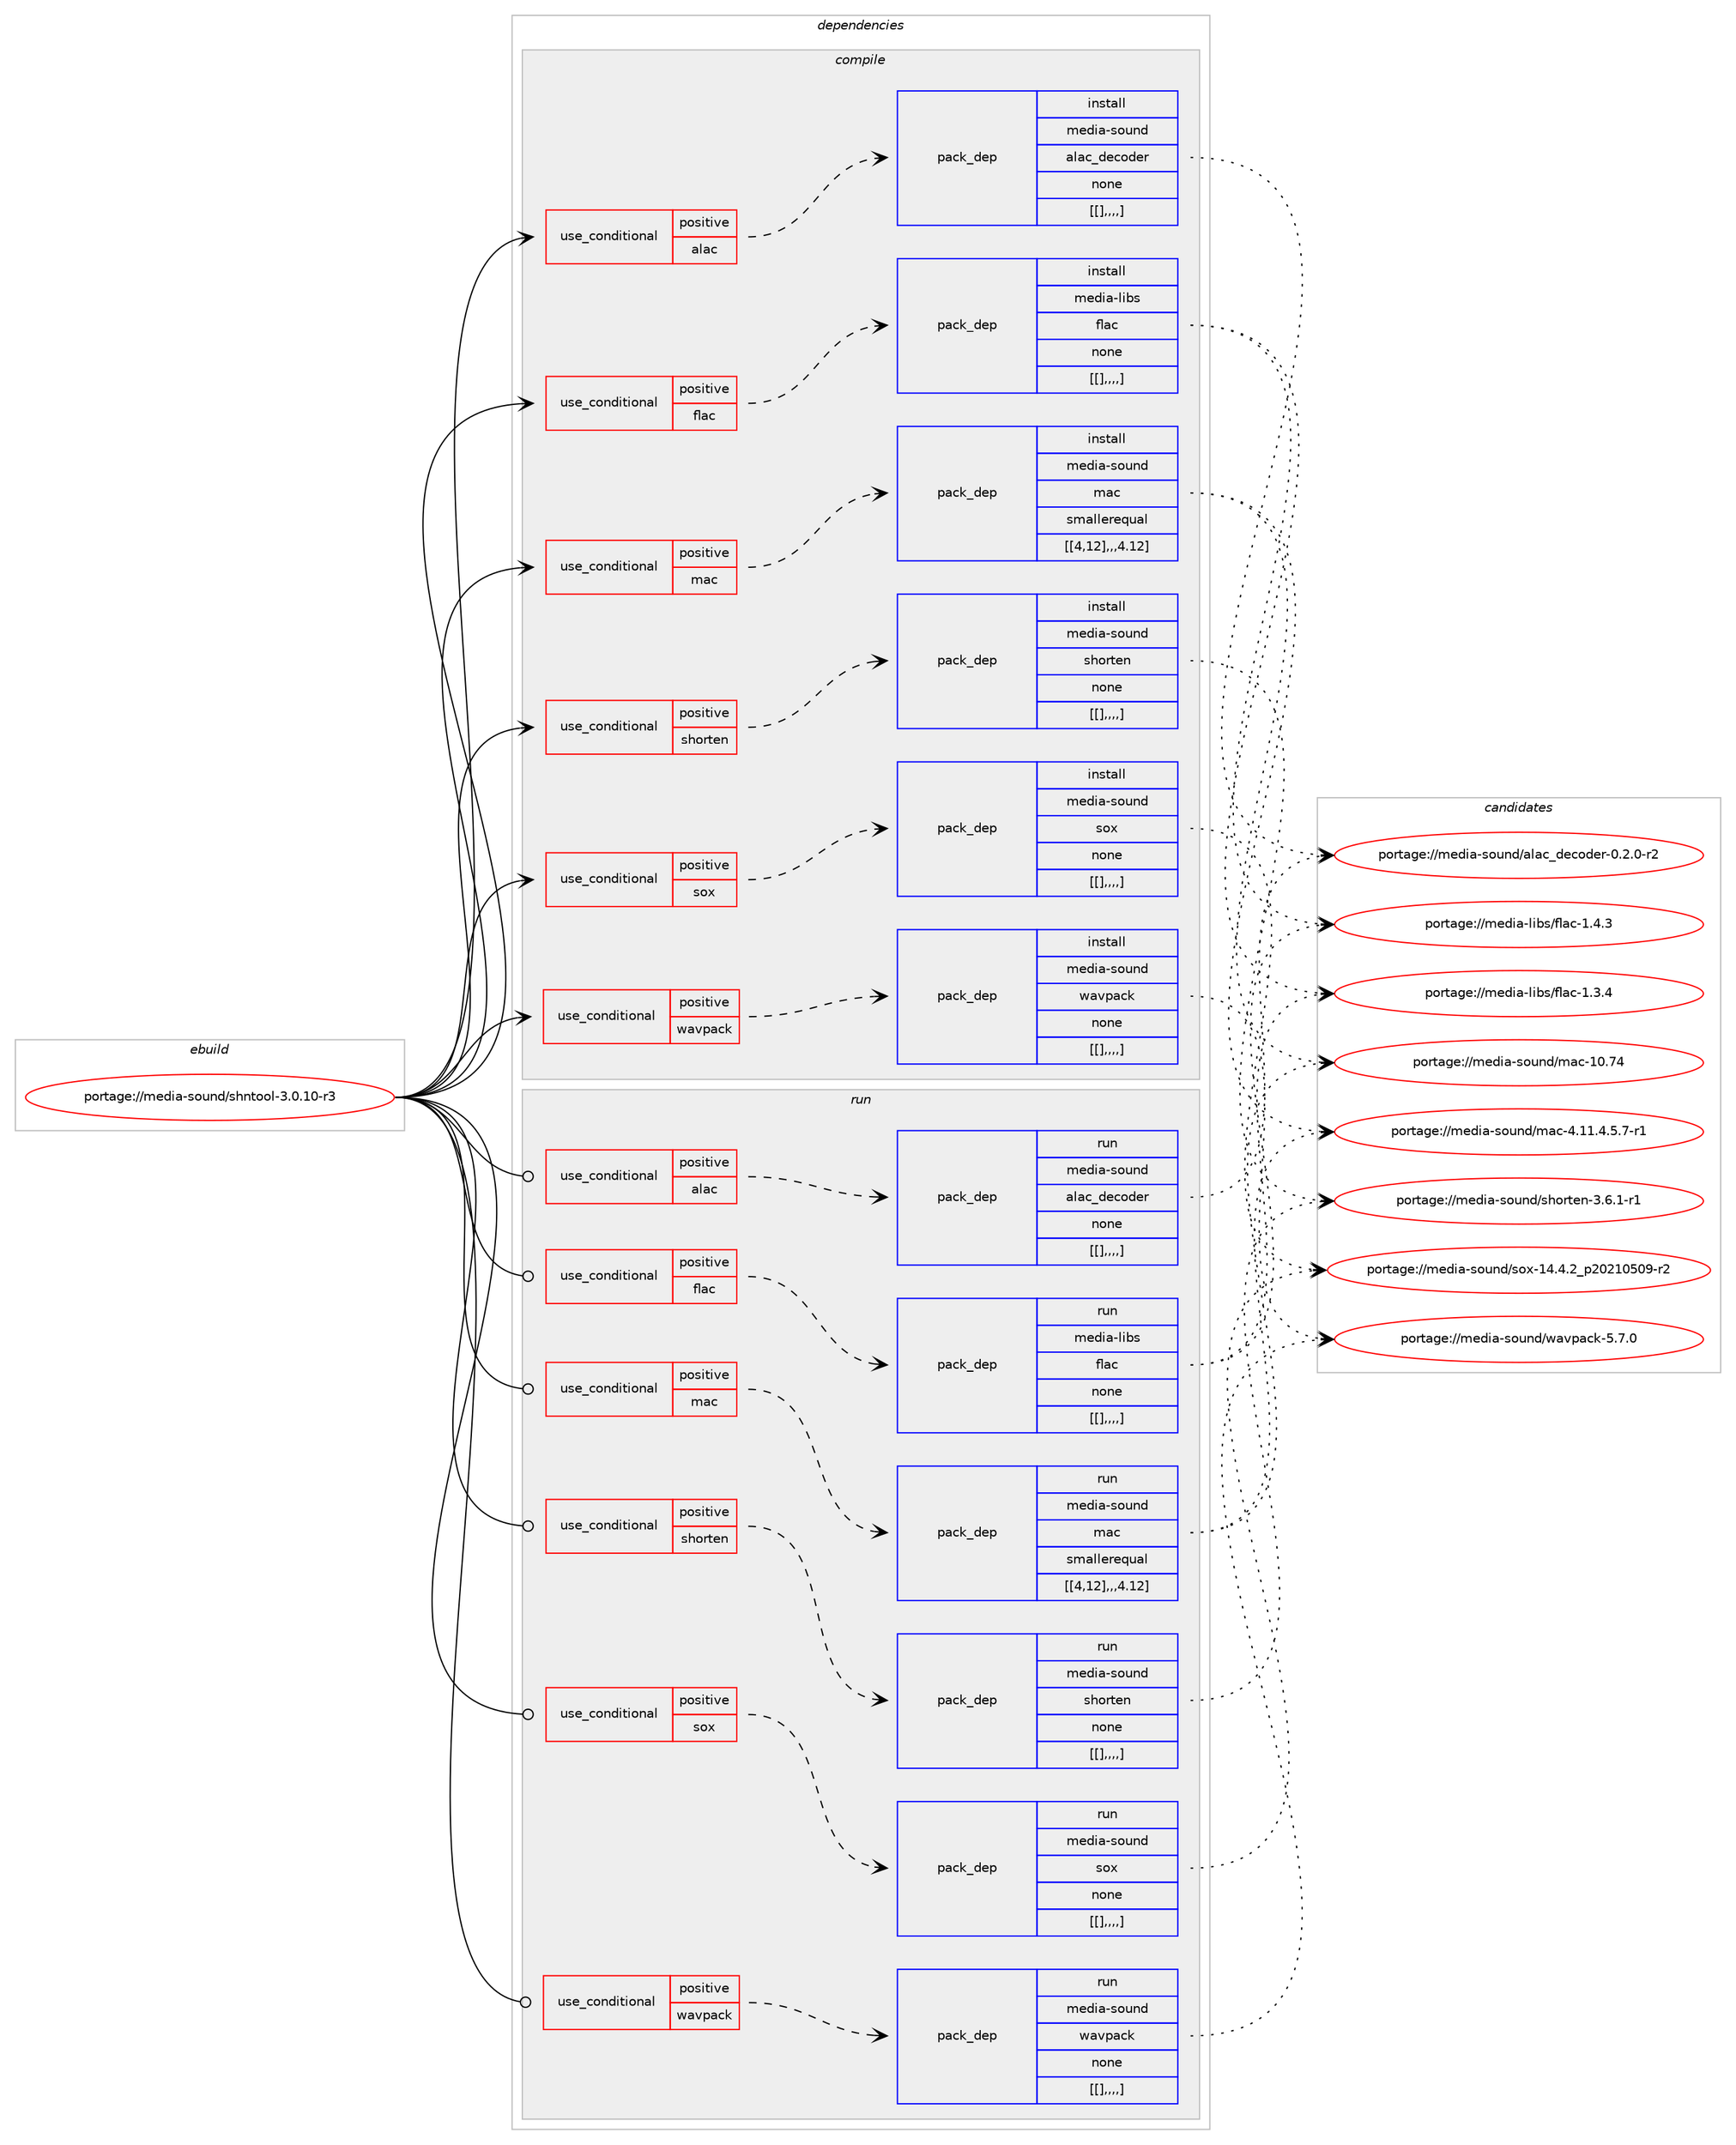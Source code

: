digraph prolog {

# *************
# Graph options
# *************

newrank=true;
concentrate=true;
compound=true;
graph [rankdir=LR,fontname=Helvetica,fontsize=10,ranksep=1.5];#, ranksep=2.5, nodesep=0.2];
edge  [arrowhead=vee];
node  [fontname=Helvetica,fontsize=10];

# **********
# The ebuild
# **********

subgraph cluster_leftcol {
color=gray;
label=<<i>ebuild</i>>;
id [label="portage://media-sound/shntool-3.0.10-r3", color=red, width=4, href="../media-sound/shntool-3.0.10-r3.svg"];
}

# ****************
# The dependencies
# ****************

subgraph cluster_midcol {
color=gray;
label=<<i>dependencies</i>>;
subgraph cluster_compile {
fillcolor="#eeeeee";
style=filled;
label=<<i>compile</i>>;
subgraph cond85363 {
dependency337915 [label=<<TABLE BORDER="0" CELLBORDER="1" CELLSPACING="0" CELLPADDING="4"><TR><TD ROWSPAN="3" CELLPADDING="10">use_conditional</TD></TR><TR><TD>positive</TD></TR><TR><TD>alac</TD></TR></TABLE>>, shape=none, color=red];
subgraph pack249917 {
dependency337916 [label=<<TABLE BORDER="0" CELLBORDER="1" CELLSPACING="0" CELLPADDING="4" WIDTH="220"><TR><TD ROWSPAN="6" CELLPADDING="30">pack_dep</TD></TR><TR><TD WIDTH="110">install</TD></TR><TR><TD>media-sound</TD></TR><TR><TD>alac_decoder</TD></TR><TR><TD>none</TD></TR><TR><TD>[[],,,,]</TD></TR></TABLE>>, shape=none, color=blue];
}
dependency337915:e -> dependency337916:w [weight=20,style="dashed",arrowhead="vee"];
}
id:e -> dependency337915:w [weight=20,style="solid",arrowhead="vee"];
subgraph cond85364 {
dependency337917 [label=<<TABLE BORDER="0" CELLBORDER="1" CELLSPACING="0" CELLPADDING="4"><TR><TD ROWSPAN="3" CELLPADDING="10">use_conditional</TD></TR><TR><TD>positive</TD></TR><TR><TD>flac</TD></TR></TABLE>>, shape=none, color=red];
subgraph pack249918 {
dependency337918 [label=<<TABLE BORDER="0" CELLBORDER="1" CELLSPACING="0" CELLPADDING="4" WIDTH="220"><TR><TD ROWSPAN="6" CELLPADDING="30">pack_dep</TD></TR><TR><TD WIDTH="110">install</TD></TR><TR><TD>media-libs</TD></TR><TR><TD>flac</TD></TR><TR><TD>none</TD></TR><TR><TD>[[],,,,]</TD></TR></TABLE>>, shape=none, color=blue];
}
dependency337917:e -> dependency337918:w [weight=20,style="dashed",arrowhead="vee"];
}
id:e -> dependency337917:w [weight=20,style="solid",arrowhead="vee"];
subgraph cond85365 {
dependency337919 [label=<<TABLE BORDER="0" CELLBORDER="1" CELLSPACING="0" CELLPADDING="4"><TR><TD ROWSPAN="3" CELLPADDING="10">use_conditional</TD></TR><TR><TD>positive</TD></TR><TR><TD>mac</TD></TR></TABLE>>, shape=none, color=red];
subgraph pack249919 {
dependency337920 [label=<<TABLE BORDER="0" CELLBORDER="1" CELLSPACING="0" CELLPADDING="4" WIDTH="220"><TR><TD ROWSPAN="6" CELLPADDING="30">pack_dep</TD></TR><TR><TD WIDTH="110">install</TD></TR><TR><TD>media-sound</TD></TR><TR><TD>mac</TD></TR><TR><TD>smallerequal</TD></TR><TR><TD>[[4,12],,,4.12]</TD></TR></TABLE>>, shape=none, color=blue];
}
dependency337919:e -> dependency337920:w [weight=20,style="dashed",arrowhead="vee"];
}
id:e -> dependency337919:w [weight=20,style="solid",arrowhead="vee"];
subgraph cond85366 {
dependency337921 [label=<<TABLE BORDER="0" CELLBORDER="1" CELLSPACING="0" CELLPADDING="4"><TR><TD ROWSPAN="3" CELLPADDING="10">use_conditional</TD></TR><TR><TD>positive</TD></TR><TR><TD>shorten</TD></TR></TABLE>>, shape=none, color=red];
subgraph pack249920 {
dependency337922 [label=<<TABLE BORDER="0" CELLBORDER="1" CELLSPACING="0" CELLPADDING="4" WIDTH="220"><TR><TD ROWSPAN="6" CELLPADDING="30">pack_dep</TD></TR><TR><TD WIDTH="110">install</TD></TR><TR><TD>media-sound</TD></TR><TR><TD>shorten</TD></TR><TR><TD>none</TD></TR><TR><TD>[[],,,,]</TD></TR></TABLE>>, shape=none, color=blue];
}
dependency337921:e -> dependency337922:w [weight=20,style="dashed",arrowhead="vee"];
}
id:e -> dependency337921:w [weight=20,style="solid",arrowhead="vee"];
subgraph cond85367 {
dependency337923 [label=<<TABLE BORDER="0" CELLBORDER="1" CELLSPACING="0" CELLPADDING="4"><TR><TD ROWSPAN="3" CELLPADDING="10">use_conditional</TD></TR><TR><TD>positive</TD></TR><TR><TD>sox</TD></TR></TABLE>>, shape=none, color=red];
subgraph pack249921 {
dependency337924 [label=<<TABLE BORDER="0" CELLBORDER="1" CELLSPACING="0" CELLPADDING="4" WIDTH="220"><TR><TD ROWSPAN="6" CELLPADDING="30">pack_dep</TD></TR><TR><TD WIDTH="110">install</TD></TR><TR><TD>media-sound</TD></TR><TR><TD>sox</TD></TR><TR><TD>none</TD></TR><TR><TD>[[],,,,]</TD></TR></TABLE>>, shape=none, color=blue];
}
dependency337923:e -> dependency337924:w [weight=20,style="dashed",arrowhead="vee"];
}
id:e -> dependency337923:w [weight=20,style="solid",arrowhead="vee"];
subgraph cond85368 {
dependency337925 [label=<<TABLE BORDER="0" CELLBORDER="1" CELLSPACING="0" CELLPADDING="4"><TR><TD ROWSPAN="3" CELLPADDING="10">use_conditional</TD></TR><TR><TD>positive</TD></TR><TR><TD>wavpack</TD></TR></TABLE>>, shape=none, color=red];
subgraph pack249922 {
dependency337926 [label=<<TABLE BORDER="0" CELLBORDER="1" CELLSPACING="0" CELLPADDING="4" WIDTH="220"><TR><TD ROWSPAN="6" CELLPADDING="30">pack_dep</TD></TR><TR><TD WIDTH="110">install</TD></TR><TR><TD>media-sound</TD></TR><TR><TD>wavpack</TD></TR><TR><TD>none</TD></TR><TR><TD>[[],,,,]</TD></TR></TABLE>>, shape=none, color=blue];
}
dependency337925:e -> dependency337926:w [weight=20,style="dashed",arrowhead="vee"];
}
id:e -> dependency337925:w [weight=20,style="solid",arrowhead="vee"];
}
subgraph cluster_compileandrun {
fillcolor="#eeeeee";
style=filled;
label=<<i>compile and run</i>>;
}
subgraph cluster_run {
fillcolor="#eeeeee";
style=filled;
label=<<i>run</i>>;
subgraph cond85369 {
dependency337927 [label=<<TABLE BORDER="0" CELLBORDER="1" CELLSPACING="0" CELLPADDING="4"><TR><TD ROWSPAN="3" CELLPADDING="10">use_conditional</TD></TR><TR><TD>positive</TD></TR><TR><TD>alac</TD></TR></TABLE>>, shape=none, color=red];
subgraph pack249923 {
dependency337928 [label=<<TABLE BORDER="0" CELLBORDER="1" CELLSPACING="0" CELLPADDING="4" WIDTH="220"><TR><TD ROWSPAN="6" CELLPADDING="30">pack_dep</TD></TR><TR><TD WIDTH="110">run</TD></TR><TR><TD>media-sound</TD></TR><TR><TD>alac_decoder</TD></TR><TR><TD>none</TD></TR><TR><TD>[[],,,,]</TD></TR></TABLE>>, shape=none, color=blue];
}
dependency337927:e -> dependency337928:w [weight=20,style="dashed",arrowhead="vee"];
}
id:e -> dependency337927:w [weight=20,style="solid",arrowhead="odot"];
subgraph cond85370 {
dependency337929 [label=<<TABLE BORDER="0" CELLBORDER="1" CELLSPACING="0" CELLPADDING="4"><TR><TD ROWSPAN="3" CELLPADDING="10">use_conditional</TD></TR><TR><TD>positive</TD></TR><TR><TD>flac</TD></TR></TABLE>>, shape=none, color=red];
subgraph pack249924 {
dependency337930 [label=<<TABLE BORDER="0" CELLBORDER="1" CELLSPACING="0" CELLPADDING="4" WIDTH="220"><TR><TD ROWSPAN="6" CELLPADDING="30">pack_dep</TD></TR><TR><TD WIDTH="110">run</TD></TR><TR><TD>media-libs</TD></TR><TR><TD>flac</TD></TR><TR><TD>none</TD></TR><TR><TD>[[],,,,]</TD></TR></TABLE>>, shape=none, color=blue];
}
dependency337929:e -> dependency337930:w [weight=20,style="dashed",arrowhead="vee"];
}
id:e -> dependency337929:w [weight=20,style="solid",arrowhead="odot"];
subgraph cond85371 {
dependency337931 [label=<<TABLE BORDER="0" CELLBORDER="1" CELLSPACING="0" CELLPADDING="4"><TR><TD ROWSPAN="3" CELLPADDING="10">use_conditional</TD></TR><TR><TD>positive</TD></TR><TR><TD>mac</TD></TR></TABLE>>, shape=none, color=red];
subgraph pack249925 {
dependency337932 [label=<<TABLE BORDER="0" CELLBORDER="1" CELLSPACING="0" CELLPADDING="4" WIDTH="220"><TR><TD ROWSPAN="6" CELLPADDING="30">pack_dep</TD></TR><TR><TD WIDTH="110">run</TD></TR><TR><TD>media-sound</TD></TR><TR><TD>mac</TD></TR><TR><TD>smallerequal</TD></TR><TR><TD>[[4,12],,,4.12]</TD></TR></TABLE>>, shape=none, color=blue];
}
dependency337931:e -> dependency337932:w [weight=20,style="dashed",arrowhead="vee"];
}
id:e -> dependency337931:w [weight=20,style="solid",arrowhead="odot"];
subgraph cond85372 {
dependency337933 [label=<<TABLE BORDER="0" CELLBORDER="1" CELLSPACING="0" CELLPADDING="4"><TR><TD ROWSPAN="3" CELLPADDING="10">use_conditional</TD></TR><TR><TD>positive</TD></TR><TR><TD>shorten</TD></TR></TABLE>>, shape=none, color=red];
subgraph pack249926 {
dependency337934 [label=<<TABLE BORDER="0" CELLBORDER="1" CELLSPACING="0" CELLPADDING="4" WIDTH="220"><TR><TD ROWSPAN="6" CELLPADDING="30">pack_dep</TD></TR><TR><TD WIDTH="110">run</TD></TR><TR><TD>media-sound</TD></TR><TR><TD>shorten</TD></TR><TR><TD>none</TD></TR><TR><TD>[[],,,,]</TD></TR></TABLE>>, shape=none, color=blue];
}
dependency337933:e -> dependency337934:w [weight=20,style="dashed",arrowhead="vee"];
}
id:e -> dependency337933:w [weight=20,style="solid",arrowhead="odot"];
subgraph cond85373 {
dependency337935 [label=<<TABLE BORDER="0" CELLBORDER="1" CELLSPACING="0" CELLPADDING="4"><TR><TD ROWSPAN="3" CELLPADDING="10">use_conditional</TD></TR><TR><TD>positive</TD></TR><TR><TD>sox</TD></TR></TABLE>>, shape=none, color=red];
subgraph pack249927 {
dependency337936 [label=<<TABLE BORDER="0" CELLBORDER="1" CELLSPACING="0" CELLPADDING="4" WIDTH="220"><TR><TD ROWSPAN="6" CELLPADDING="30">pack_dep</TD></TR><TR><TD WIDTH="110">run</TD></TR><TR><TD>media-sound</TD></TR><TR><TD>sox</TD></TR><TR><TD>none</TD></TR><TR><TD>[[],,,,]</TD></TR></TABLE>>, shape=none, color=blue];
}
dependency337935:e -> dependency337936:w [weight=20,style="dashed",arrowhead="vee"];
}
id:e -> dependency337935:w [weight=20,style="solid",arrowhead="odot"];
subgraph cond85374 {
dependency337937 [label=<<TABLE BORDER="0" CELLBORDER="1" CELLSPACING="0" CELLPADDING="4"><TR><TD ROWSPAN="3" CELLPADDING="10">use_conditional</TD></TR><TR><TD>positive</TD></TR><TR><TD>wavpack</TD></TR></TABLE>>, shape=none, color=red];
subgraph pack249928 {
dependency337938 [label=<<TABLE BORDER="0" CELLBORDER="1" CELLSPACING="0" CELLPADDING="4" WIDTH="220"><TR><TD ROWSPAN="6" CELLPADDING="30">pack_dep</TD></TR><TR><TD WIDTH="110">run</TD></TR><TR><TD>media-sound</TD></TR><TR><TD>wavpack</TD></TR><TR><TD>none</TD></TR><TR><TD>[[],,,,]</TD></TR></TABLE>>, shape=none, color=blue];
}
dependency337937:e -> dependency337938:w [weight=20,style="dashed",arrowhead="vee"];
}
id:e -> dependency337937:w [weight=20,style="solid",arrowhead="odot"];
}
}

# **************
# The candidates
# **************

subgraph cluster_choices {
rank=same;
color=gray;
label=<<i>candidates</i>>;

subgraph choice249917 {
color=black;
nodesep=1;
choice10910110010597451151111171101004797108979995100101991111001011144548465046484511450 [label="portage://media-sound/alac_decoder-0.2.0-r2", color=red, width=4,href="../media-sound/alac_decoder-0.2.0-r2.svg"];
dependency337916:e -> choice10910110010597451151111171101004797108979995100101991111001011144548465046484511450:w [style=dotted,weight="100"];
}
subgraph choice249918 {
color=black;
nodesep=1;
choice109101100105974510810598115471021089799454946524651 [label="portage://media-libs/flac-1.4.3", color=red, width=4,href="../media-libs/flac-1.4.3.svg"];
choice109101100105974510810598115471021089799454946514652 [label="portage://media-libs/flac-1.3.4", color=red, width=4,href="../media-libs/flac-1.3.4.svg"];
dependency337918:e -> choice109101100105974510810598115471021089799454946524651:w [style=dotted,weight="100"];
dependency337918:e -> choice109101100105974510810598115471021089799454946514652:w [style=dotted,weight="100"];
}
subgraph choice249919 {
color=black;
nodesep=1;
choice1091011001059745115111117110100471099799454948465552 [label="portage://media-sound/mac-10.74", color=red, width=4,href="../media-sound/mac-10.74.svg"];
choice109101100105974511511111711010047109979945524649494652465346554511449 [label="portage://media-sound/mac-4.11.4.5.7-r1", color=red, width=4,href="../media-sound/mac-4.11.4.5.7-r1.svg"];
dependency337920:e -> choice1091011001059745115111117110100471099799454948465552:w [style=dotted,weight="100"];
dependency337920:e -> choice109101100105974511511111711010047109979945524649494652465346554511449:w [style=dotted,weight="100"];
}
subgraph choice249920 {
color=black;
nodesep=1;
choice1091011001059745115111117110100471151041111141161011104551465446494511449 [label="portage://media-sound/shorten-3.6.1-r1", color=red, width=4,href="../media-sound/shorten-3.6.1-r1.svg"];
dependency337922:e -> choice1091011001059745115111117110100471151041111141161011104551465446494511449:w [style=dotted,weight="100"];
}
subgraph choice249921 {
color=black;
nodesep=1;
choice109101100105974511511111711010047115111120454952465246509511250485049485348574511450 [label="portage://media-sound/sox-14.4.2_p20210509-r2", color=red, width=4,href="../media-sound/sox-14.4.2_p20210509-r2.svg"];
dependency337924:e -> choice109101100105974511511111711010047115111120454952465246509511250485049485348574511450:w [style=dotted,weight="100"];
}
subgraph choice249922 {
color=black;
nodesep=1;
choice109101100105974511511111711010047119971181129799107455346554648 [label="portage://media-sound/wavpack-5.7.0", color=red, width=4,href="../media-sound/wavpack-5.7.0.svg"];
dependency337926:e -> choice109101100105974511511111711010047119971181129799107455346554648:w [style=dotted,weight="100"];
}
subgraph choice249923 {
color=black;
nodesep=1;
choice10910110010597451151111171101004797108979995100101991111001011144548465046484511450 [label="portage://media-sound/alac_decoder-0.2.0-r2", color=red, width=4,href="../media-sound/alac_decoder-0.2.0-r2.svg"];
dependency337928:e -> choice10910110010597451151111171101004797108979995100101991111001011144548465046484511450:w [style=dotted,weight="100"];
}
subgraph choice249924 {
color=black;
nodesep=1;
choice109101100105974510810598115471021089799454946524651 [label="portage://media-libs/flac-1.4.3", color=red, width=4,href="../media-libs/flac-1.4.3.svg"];
choice109101100105974510810598115471021089799454946514652 [label="portage://media-libs/flac-1.3.4", color=red, width=4,href="../media-libs/flac-1.3.4.svg"];
dependency337930:e -> choice109101100105974510810598115471021089799454946524651:w [style=dotted,weight="100"];
dependency337930:e -> choice109101100105974510810598115471021089799454946514652:w [style=dotted,weight="100"];
}
subgraph choice249925 {
color=black;
nodesep=1;
choice1091011001059745115111117110100471099799454948465552 [label="portage://media-sound/mac-10.74", color=red, width=4,href="../media-sound/mac-10.74.svg"];
choice109101100105974511511111711010047109979945524649494652465346554511449 [label="portage://media-sound/mac-4.11.4.5.7-r1", color=red, width=4,href="../media-sound/mac-4.11.4.5.7-r1.svg"];
dependency337932:e -> choice1091011001059745115111117110100471099799454948465552:w [style=dotted,weight="100"];
dependency337932:e -> choice109101100105974511511111711010047109979945524649494652465346554511449:w [style=dotted,weight="100"];
}
subgraph choice249926 {
color=black;
nodesep=1;
choice1091011001059745115111117110100471151041111141161011104551465446494511449 [label="portage://media-sound/shorten-3.6.1-r1", color=red, width=4,href="../media-sound/shorten-3.6.1-r1.svg"];
dependency337934:e -> choice1091011001059745115111117110100471151041111141161011104551465446494511449:w [style=dotted,weight="100"];
}
subgraph choice249927 {
color=black;
nodesep=1;
choice109101100105974511511111711010047115111120454952465246509511250485049485348574511450 [label="portage://media-sound/sox-14.4.2_p20210509-r2", color=red, width=4,href="../media-sound/sox-14.4.2_p20210509-r2.svg"];
dependency337936:e -> choice109101100105974511511111711010047115111120454952465246509511250485049485348574511450:w [style=dotted,weight="100"];
}
subgraph choice249928 {
color=black;
nodesep=1;
choice109101100105974511511111711010047119971181129799107455346554648 [label="portage://media-sound/wavpack-5.7.0", color=red, width=4,href="../media-sound/wavpack-5.7.0.svg"];
dependency337938:e -> choice109101100105974511511111711010047119971181129799107455346554648:w [style=dotted,weight="100"];
}
}

}
